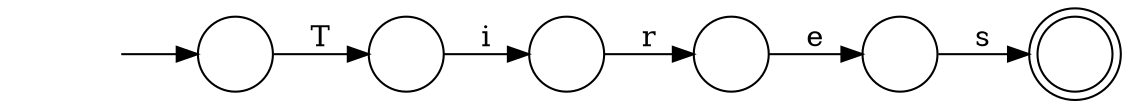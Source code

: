 digraph Automaton {
  rankdir = LR;
  0 [shape=circle,label=""];
  0 -> 4 [label="e"]
  1 [shape=circle,label=""];
  1 -> 0 [label="r"]
  2 [shape=circle,label=""];
  initial [shape=plaintext,label=""];
  initial -> 2
  2 -> 5 [label="T"]
  3 [shape=doublecircle,label=""];
  4 [shape=circle,label=""];
  4 -> 3 [label="s"]
  5 [shape=circle,label=""];
  5 -> 1 [label="i"]
}


